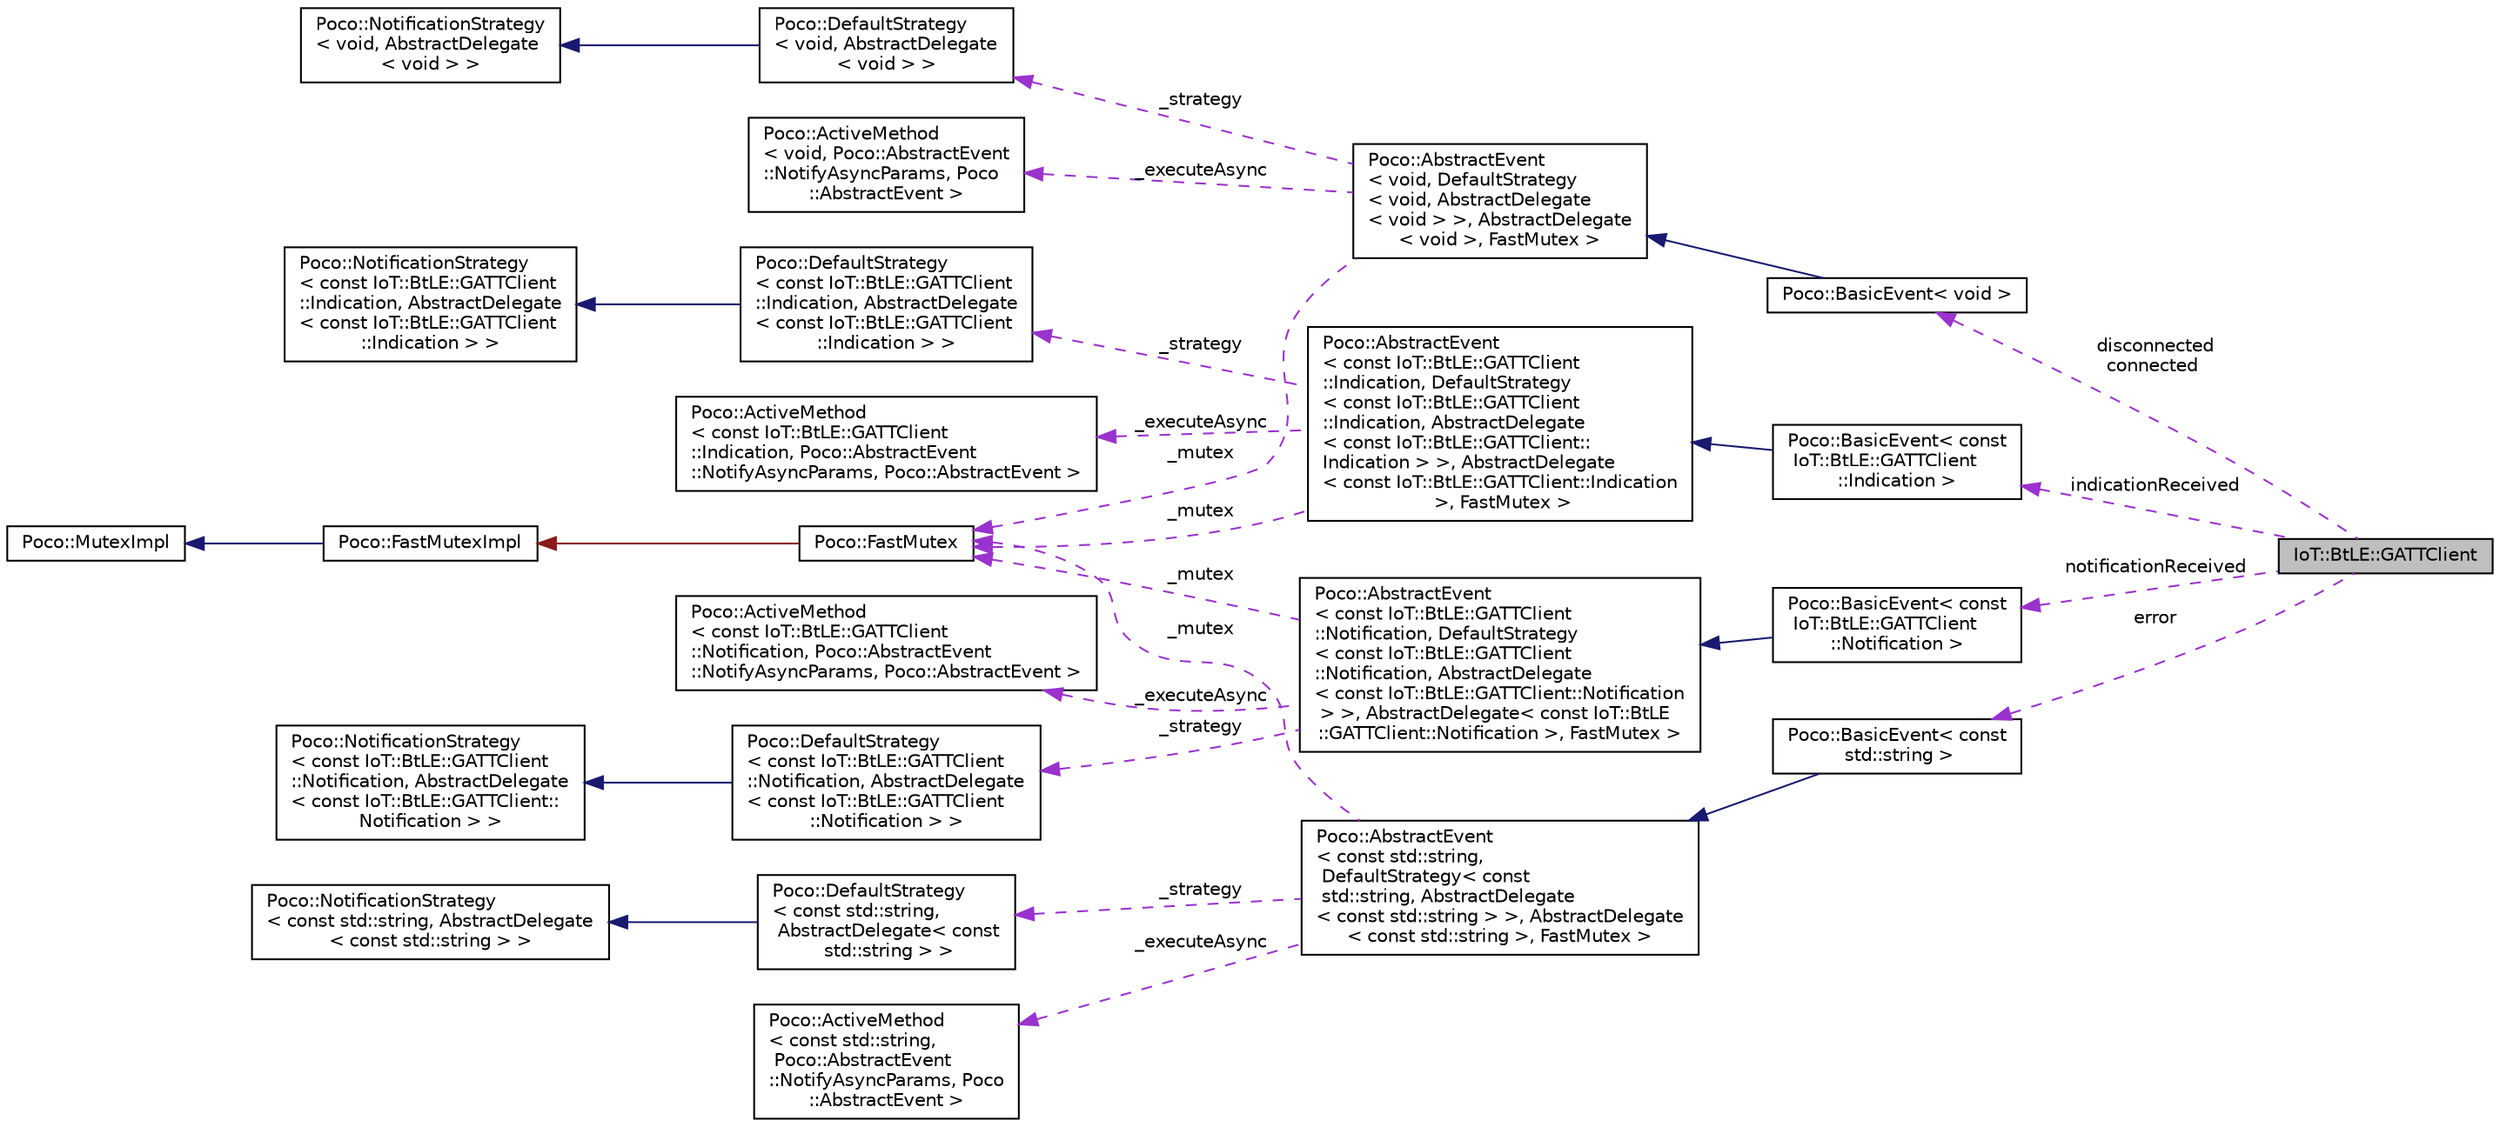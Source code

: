 digraph "IoT::BtLE::GATTClient"
{
 // LATEX_PDF_SIZE
  edge [fontname="Helvetica",fontsize="10",labelfontname="Helvetica",labelfontsize="10"];
  node [fontname="Helvetica",fontsize="10",shape=record];
  rankdir="LR";
  Node1 [label="IoT::BtLE::GATTClient",height=0.2,width=0.4,color="black", fillcolor="grey75", style="filled", fontcolor="black",tooltip=" "];
  Node2 -> Node1 [dir="back",color="darkorchid3",fontsize="10",style="dashed",label=" disconnected\nconnected" ];
  Node2 [label="Poco::BasicEvent\< void \>",height=0.2,width=0.4,color="black", fillcolor="white", style="filled",URL="$classPoco_1_1BasicEvent.html",tooltip=" "];
  Node3 -> Node2 [dir="back",color="midnightblue",fontsize="10",style="solid"];
  Node3 [label="Poco::AbstractEvent\l\< void, DefaultStrategy\l\< void, AbstractDelegate\l\< void \> \>, AbstractDelegate\l\< void \>, FastMutex \>",height=0.2,width=0.4,color="black", fillcolor="white", style="filled",URL="$classPoco_1_1AbstractEvent.html",tooltip=" "];
  Node4 -> Node3 [dir="back",color="darkorchid3",fontsize="10",style="dashed",label=" _strategy" ];
  Node4 [label="Poco::DefaultStrategy\l\< void, AbstractDelegate\l\< void \> \>",height=0.2,width=0.4,color="black", fillcolor="white", style="filled",URL="$classPoco_1_1DefaultStrategy.html",tooltip=" "];
  Node5 -> Node4 [dir="back",color="midnightblue",fontsize="10",style="solid"];
  Node5 [label="Poco::NotificationStrategy\l\< void, AbstractDelegate\l\< void \> \>",height=0.2,width=0.4,color="black", fillcolor="white", style="filled",URL="$classPoco_1_1NotificationStrategy.html",tooltip=" "];
  Node6 -> Node3 [dir="back",color="darkorchid3",fontsize="10",style="dashed",label=" _executeAsync" ];
  Node6 [label="Poco::ActiveMethod\l\< void, Poco::AbstractEvent\l::NotifyAsyncParams, Poco\l::AbstractEvent \>",height=0.2,width=0.4,color="black", fillcolor="white", style="filled",URL="$classPoco_1_1ActiveMethod.html",tooltip=" "];
  Node7 -> Node3 [dir="back",color="darkorchid3",fontsize="10",style="dashed",label=" _mutex" ];
  Node7 [label="Poco::FastMutex",height=0.2,width=0.4,color="black", fillcolor="white", style="filled",URL="$classPoco_1_1FastMutex.html",tooltip=" "];
  Node8 -> Node7 [dir="back",color="firebrick4",fontsize="10",style="solid"];
  Node8 [label="Poco::FastMutexImpl",height=0.2,width=0.4,color="black", fillcolor="white", style="filled",URL="$classPoco_1_1FastMutexImpl.html",tooltip=" "];
  Node9 -> Node8 [dir="back",color="midnightblue",fontsize="10",style="solid"];
  Node9 [label="Poco::MutexImpl",height=0.2,width=0.4,color="black", fillcolor="white", style="filled",URL="$classPoco_1_1MutexImpl.html",tooltip=" "];
  Node10 -> Node1 [dir="back",color="darkorchid3",fontsize="10",style="dashed",label=" indicationReceived" ];
  Node10 [label="Poco::BasicEvent\< const\l IoT::BtLE::GATTClient\l::Indication \>",height=0.2,width=0.4,color="black", fillcolor="white", style="filled",URL="$classPoco_1_1BasicEvent.html",tooltip=" "];
  Node11 -> Node10 [dir="back",color="midnightblue",fontsize="10",style="solid"];
  Node11 [label="Poco::AbstractEvent\l\< const IoT::BtLE::GATTClient\l::Indication, DefaultStrategy\l\< const IoT::BtLE::GATTClient\l::Indication, AbstractDelegate\l\< const IoT::BtLE::GATTClient::\lIndication \> \>, AbstractDelegate\l\< const IoT::BtLE::GATTClient::Indication\l \>, FastMutex \>",height=0.2,width=0.4,color="black", fillcolor="white", style="filled",URL="$classPoco_1_1AbstractEvent.html",tooltip=" "];
  Node12 -> Node11 [dir="back",color="darkorchid3",fontsize="10",style="dashed",label=" _strategy" ];
  Node12 [label="Poco::DefaultStrategy\l\< const IoT::BtLE::GATTClient\l::Indication, AbstractDelegate\l\< const IoT::BtLE::GATTClient\l::Indication \> \>",height=0.2,width=0.4,color="black", fillcolor="white", style="filled",URL="$classPoco_1_1DefaultStrategy.html",tooltip=" "];
  Node13 -> Node12 [dir="back",color="midnightblue",fontsize="10",style="solid"];
  Node13 [label="Poco::NotificationStrategy\l\< const IoT::BtLE::GATTClient\l::Indication, AbstractDelegate\l\< const IoT::BtLE::GATTClient\l::Indication \> \>",height=0.2,width=0.4,color="black", fillcolor="white", style="filled",URL="$classPoco_1_1NotificationStrategy.html",tooltip=" "];
  Node14 -> Node11 [dir="back",color="darkorchid3",fontsize="10",style="dashed",label=" _executeAsync" ];
  Node14 [label="Poco::ActiveMethod\l\< const IoT::BtLE::GATTClient\l::Indication, Poco::AbstractEvent\l::NotifyAsyncParams, Poco::AbstractEvent \>",height=0.2,width=0.4,color="black", fillcolor="white", style="filled",URL="$classPoco_1_1ActiveMethod.html",tooltip=" "];
  Node7 -> Node11 [dir="back",color="darkorchid3",fontsize="10",style="dashed",label=" _mutex" ];
  Node15 -> Node1 [dir="back",color="darkorchid3",fontsize="10",style="dashed",label=" notificationReceived" ];
  Node15 [label="Poco::BasicEvent\< const\l IoT::BtLE::GATTClient\l::Notification \>",height=0.2,width=0.4,color="black", fillcolor="white", style="filled",URL="$classPoco_1_1BasicEvent.html",tooltip=" "];
  Node16 -> Node15 [dir="back",color="midnightblue",fontsize="10",style="solid"];
  Node16 [label="Poco::AbstractEvent\l\< const IoT::BtLE::GATTClient\l::Notification, DefaultStrategy\l\< const IoT::BtLE::GATTClient\l::Notification, AbstractDelegate\l\< const IoT::BtLE::GATTClient::Notification\l \> \>, AbstractDelegate\< const IoT::BtLE\l::GATTClient::Notification \>, FastMutex \>",height=0.2,width=0.4,color="black", fillcolor="white", style="filled",URL="$classPoco_1_1AbstractEvent.html",tooltip=" "];
  Node17 -> Node16 [dir="back",color="darkorchid3",fontsize="10",style="dashed",label=" _strategy" ];
  Node17 [label="Poco::DefaultStrategy\l\< const IoT::BtLE::GATTClient\l::Notification, AbstractDelegate\l\< const IoT::BtLE::GATTClient\l::Notification \> \>",height=0.2,width=0.4,color="black", fillcolor="white", style="filled",URL="$classPoco_1_1DefaultStrategy.html",tooltip=" "];
  Node18 -> Node17 [dir="back",color="midnightblue",fontsize="10",style="solid"];
  Node18 [label="Poco::NotificationStrategy\l\< const IoT::BtLE::GATTClient\l::Notification, AbstractDelegate\l\< const IoT::BtLE::GATTClient::\lNotification \> \>",height=0.2,width=0.4,color="black", fillcolor="white", style="filled",URL="$classPoco_1_1NotificationStrategy.html",tooltip=" "];
  Node7 -> Node16 [dir="back",color="darkorchid3",fontsize="10",style="dashed",label=" _mutex" ];
  Node19 -> Node16 [dir="back",color="darkorchid3",fontsize="10",style="dashed",label=" _executeAsync" ];
  Node19 [label="Poco::ActiveMethod\l\< const IoT::BtLE::GATTClient\l::Notification, Poco::AbstractEvent\l::NotifyAsyncParams, Poco::AbstractEvent \>",height=0.2,width=0.4,color="black", fillcolor="white", style="filled",URL="$classPoco_1_1ActiveMethod.html",tooltip=" "];
  Node20 -> Node1 [dir="back",color="darkorchid3",fontsize="10",style="dashed",label=" error" ];
  Node20 [label="Poco::BasicEvent\< const\l std::string \>",height=0.2,width=0.4,color="black", fillcolor="white", style="filled",URL="$classPoco_1_1BasicEvent.html",tooltip=" "];
  Node21 -> Node20 [dir="back",color="midnightblue",fontsize="10",style="solid"];
  Node21 [label="Poco::AbstractEvent\l\< const std::string,\l DefaultStrategy\< const\l std::string, AbstractDelegate\l\< const std::string \> \>, AbstractDelegate\l\< const std::string \>, FastMutex \>",height=0.2,width=0.4,color="black", fillcolor="white", style="filled",URL="$classPoco_1_1AbstractEvent.html",tooltip=" "];
  Node22 -> Node21 [dir="back",color="darkorchid3",fontsize="10",style="dashed",label=" _executeAsync" ];
  Node22 [label="Poco::ActiveMethod\l\< const std::string,\l Poco::AbstractEvent\l::NotifyAsyncParams, Poco\l::AbstractEvent \>",height=0.2,width=0.4,color="black", fillcolor="white", style="filled",URL="$classPoco_1_1ActiveMethod.html",tooltip=" "];
  Node23 -> Node21 [dir="back",color="darkorchid3",fontsize="10",style="dashed",label=" _strategy" ];
  Node23 [label="Poco::DefaultStrategy\l\< const std::string,\l AbstractDelegate\< const\l std::string \> \>",height=0.2,width=0.4,color="black", fillcolor="white", style="filled",URL="$classPoco_1_1DefaultStrategy.html",tooltip=" "];
  Node24 -> Node23 [dir="back",color="midnightblue",fontsize="10",style="solid"];
  Node24 [label="Poco::NotificationStrategy\l\< const std::string, AbstractDelegate\l\< const std::string \> \>",height=0.2,width=0.4,color="black", fillcolor="white", style="filled",URL="$classPoco_1_1NotificationStrategy.html",tooltip=" "];
  Node7 -> Node21 [dir="back",color="darkorchid3",fontsize="10",style="dashed",label=" _mutex" ];
}
